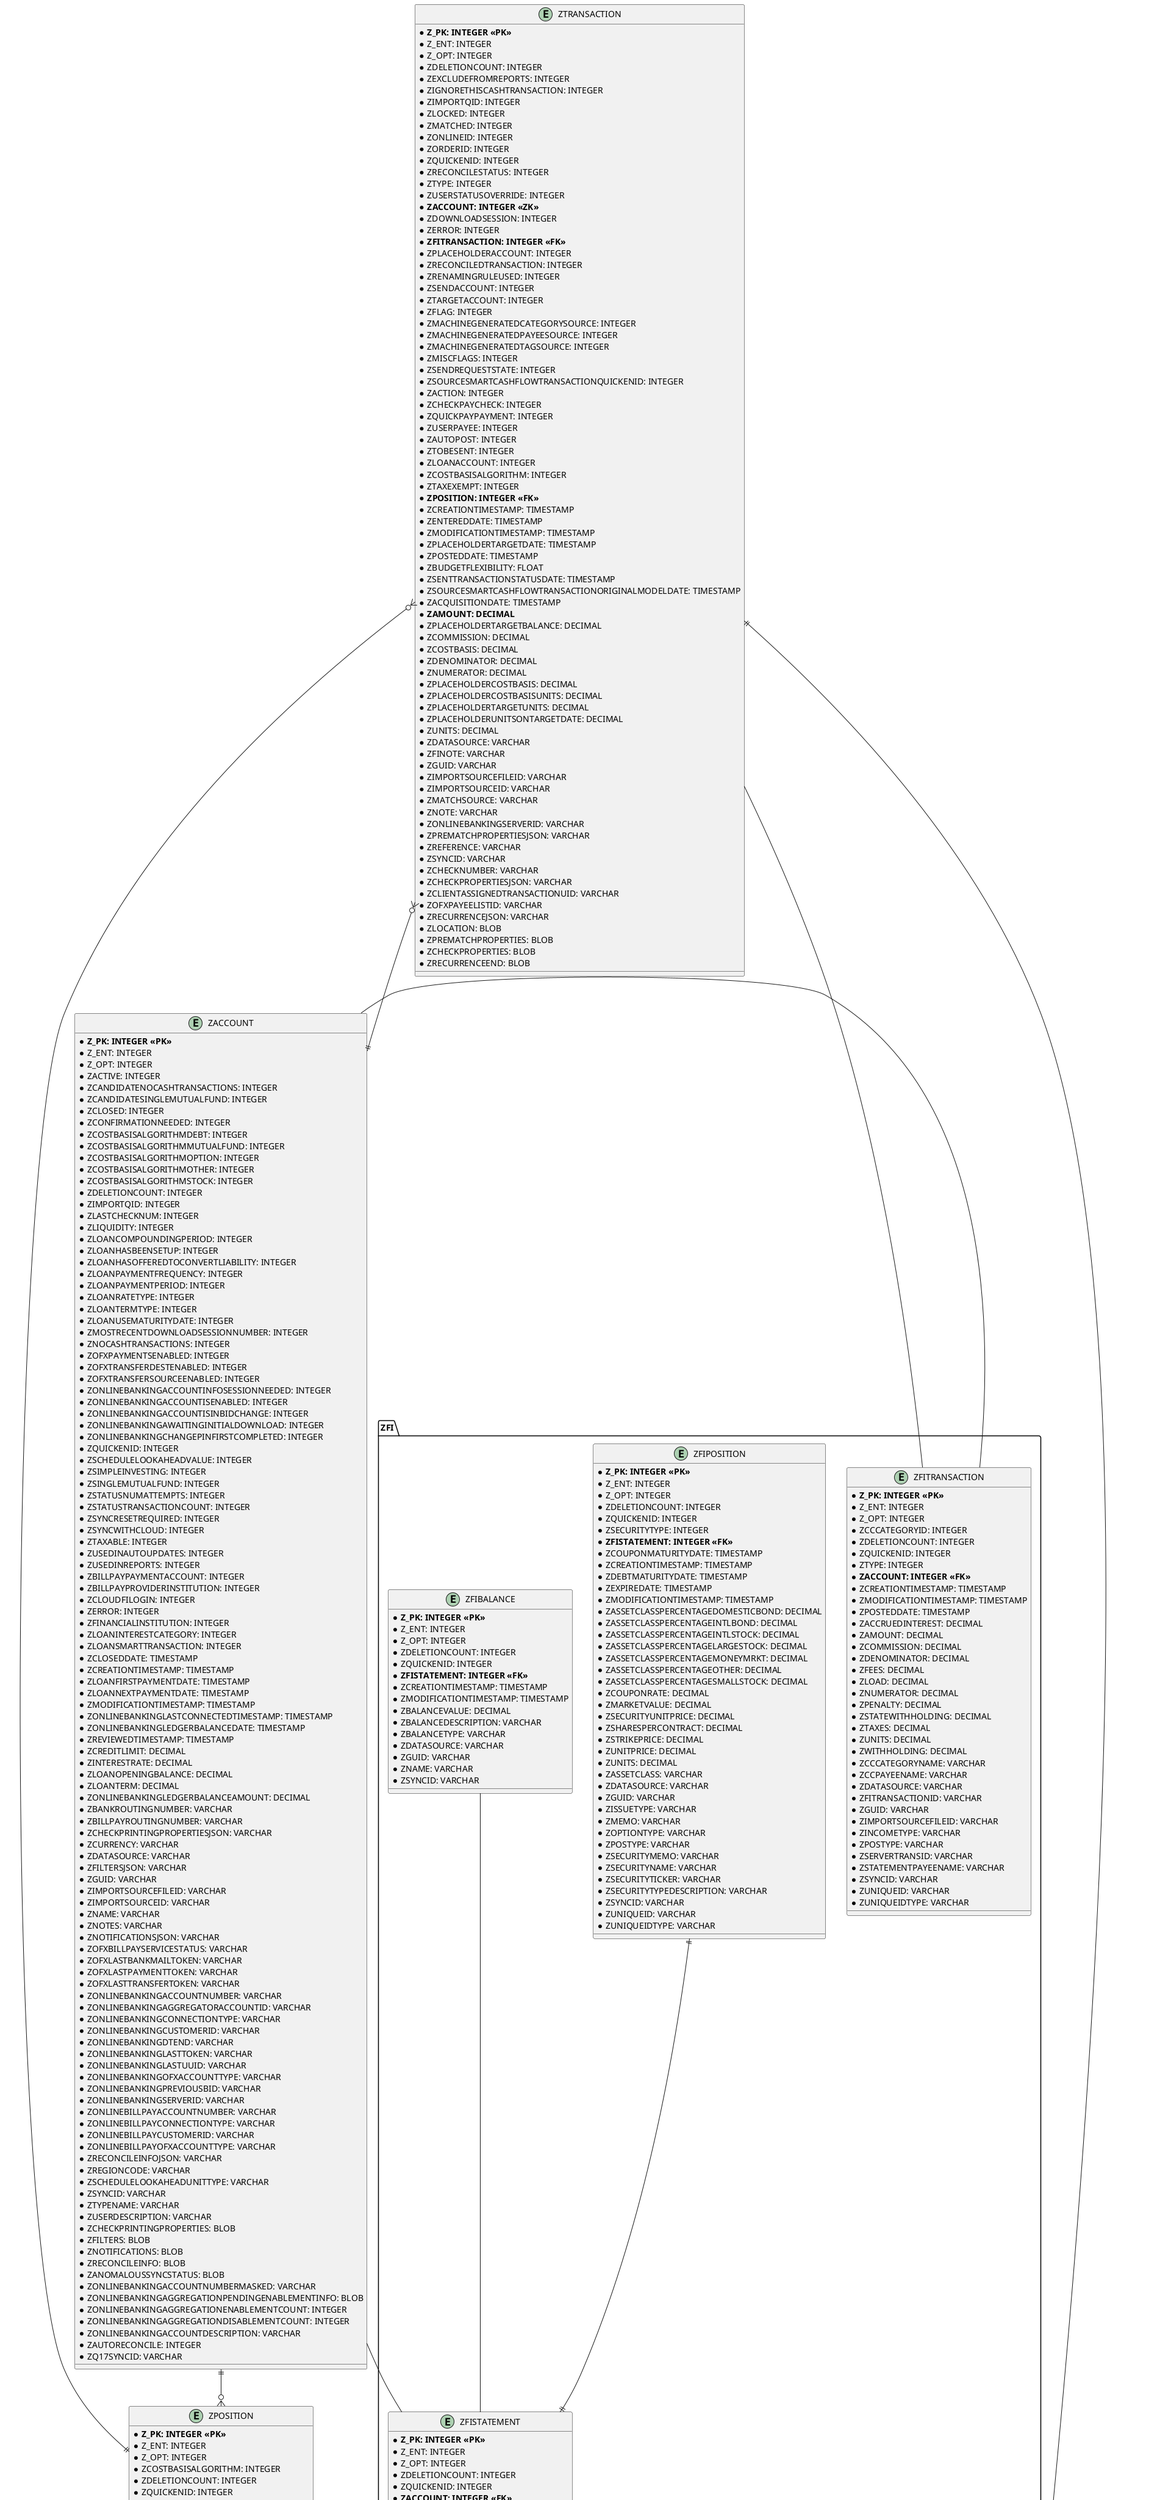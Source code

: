 @startuml Quicken ERM
' skinparam linetype ortho

entity "ZACCOUNT" {
  * **Z_PK: INTEGER <<PK>>**
  * Z_ENT: INTEGER
  * Z_OPT: INTEGER
  * ZACTIVE: INTEGER
  * ZCANDIDATENOCASHTRANSACTIONS: INTEGER
  * ZCANDIDATESINGLEMUTUALFUND: INTEGER
  * ZCLOSED: INTEGER
  * ZCONFIRMATIONNEEDED: INTEGER
  * ZCOSTBASISALGORITHMDEBT: INTEGER
  * ZCOSTBASISALGORITHMMUTUALFUND: INTEGER
  * ZCOSTBASISALGORITHMOPTION: INTEGER
  * ZCOSTBASISALGORITHMOTHER: INTEGER
  * ZCOSTBASISALGORITHMSTOCK: INTEGER
  * ZDELETIONCOUNT: INTEGER
  * ZIMPORTQID: INTEGER
  * ZLASTCHECKNUM: INTEGER
  * ZLIQUIDITY: INTEGER
  * ZLOANCOMPOUNDINGPERIOD: INTEGER
  * ZLOANHASBEENSETUP: INTEGER
  * ZLOANHASOFFEREDTOCONVERTLIABILITY: INTEGER
  * ZLOANPAYMENTFREQUENCY: INTEGER
  * ZLOANPAYMENTPERIOD: INTEGER
  * ZLOANRATETYPE: INTEGER
  * ZLOANTERMTYPE: INTEGER
  * ZLOANUSEMATURITYDATE: INTEGER
  * ZMOSTRECENTDOWNLOADSESSIONNUMBER: INTEGER
  * ZNOCASHTRANSACTIONS: INTEGER
  * ZOFXPAYMENTSENABLED: INTEGER
  * ZOFXTRANSFERDESTENABLED: INTEGER
  * ZOFXTRANSFERSOURCEENABLED: INTEGER
  * ZONLINEBANKINGACCOUNTINFOSESSIONNEEDED: INTEGER
  * ZONLINEBANKINGACCOUNTISENABLED: INTEGER
  * ZONLINEBANKINGACCOUNTISINBIDCHANGE: INTEGER
  * ZONLINEBANKINGAWAITINGINITIALDOWNLOAD: INTEGER
  * ZONLINEBANKINGCHANGEPINFIRSTCOMPLETED: INTEGER
  * ZQUICKENID: INTEGER
  * ZSCHEDULELOOKAHEADVALUE: INTEGER
  * ZSIMPLEINVESTING: INTEGER
  * ZSINGLEMUTUALFUND: INTEGER
  * ZSTATUSNUMATTEMPTS: INTEGER
  * ZSTATUSTRANSACTIONCOUNT: INTEGER
  * ZSYNCRESETREQUIRED: INTEGER
  * ZSYNCWITHCLOUD: INTEGER
  * ZTAXABLE: INTEGER
  * ZUSEDINAUTOUPDATES: INTEGER
  * ZUSEDINREPORTS: INTEGER
  * ZBILLPAYPAYMENTACCOUNT: INTEGER
  * ZBILLPAYPROVIDERINSTITUTION: INTEGER
  * ZCLOUDFILOGIN: INTEGER
  * ZERROR: INTEGER
  * ZFINANCIALINSTITUTION: INTEGER
  * ZLOANINTERESTCATEGORY: INTEGER
  * ZLOANSMARTTRANSACTION: INTEGER
  * ZCLOSEDDATE: TIMESTAMP
  * ZCREATIONTIMESTAMP: TIMESTAMP
  * ZLOANFIRSTPAYMENTDATE: TIMESTAMP
  * ZLOANNEXTPAYMENTDATE: TIMESTAMP
  * ZMODIFICATIONTIMESTAMP: TIMESTAMP
  * ZONLINEBANKINGLASTCONNECTEDTIMESTAMP: TIMESTAMP
  * ZONLINEBANKINGLEDGERBALANCEDATE: TIMESTAMP
  * ZREVIEWEDTIMESTAMP: TIMESTAMP
  * ZCREDITLIMIT: DECIMAL
  * ZINTERESTRATE: DECIMAL
  * ZLOANOPENINGBALANCE: DECIMAL
  * ZLOANTERM: DECIMAL
  * ZONLINEBANKINGLEDGERBALANCEAMOUNT: DECIMAL
  * ZBANKROUTINGNUMBER: VARCHAR
  * ZBILLPAYROUTINGNUMBER: VARCHAR
  * ZCHECKPRINTINGPROPERTIESJSON: VARCHAR
  * ZCURRENCY: VARCHAR
  * ZDATASOURCE: VARCHAR
  * ZFILTERSJSON: VARCHAR
  * ZGUID: VARCHAR
  * ZIMPORTSOURCEFILEID: VARCHAR
  * ZIMPORTSOURCEID: VARCHAR
  * ZNAME: VARCHAR
  * ZNOTES: VARCHAR
  * ZNOTIFICATIONSJSON: VARCHAR
  * ZOFXBILLPAYSERVICESTATUS: VARCHAR
  * ZOFXLASTBANKMAILTOKEN: VARCHAR
  * ZOFXLASTPAYMENTTOKEN: VARCHAR
  * ZOFXLASTTRANSFERTOKEN: VARCHAR
  * ZONLINEBANKINGACCOUNTNUMBER: VARCHAR
  * ZONLINEBANKINGAGGREGATORACCOUNTID: VARCHAR
  * ZONLINEBANKINGCONNECTIONTYPE: VARCHAR
  * ZONLINEBANKINGCUSTOMERID: VARCHAR
  * ZONLINEBANKINGDTEND: VARCHAR
  * ZONLINEBANKINGLASTTOKEN: VARCHAR
  * ZONLINEBANKINGLASTUUID: VARCHAR
  * ZONLINEBANKINGOFXACCOUNTTYPE: VARCHAR
  * ZONLINEBANKINGPREVIOUSBID: VARCHAR
  * ZONLINEBANKINGSERVERID: VARCHAR
  * ZONLINEBILLPAYACCOUNTNUMBER: VARCHAR
  * ZONLINEBILLPAYCONNECTIONTYPE: VARCHAR
  * ZONLINEBILLPAYCUSTOMERID: VARCHAR
  * ZONLINEBILLPAYOFXACCOUNTTYPE: VARCHAR
  * ZRECONCILEINFOJSON: VARCHAR
  * ZREGIONCODE: VARCHAR
  * ZSCHEDULELOOKAHEADUNITTYPE: VARCHAR
  * ZSYNCID: VARCHAR
  * ZTYPENAME: VARCHAR
  * ZUSERDESCRIPTION: VARCHAR
  * ZCHECKPRINTINGPROPERTIES: BLOB
  * ZFILTERS: BLOB
  * ZNOTIFICATIONS: BLOB
  * ZRECONCILEINFO: BLOB
  * ZANOMALOUSSYNCSTATUS: BLOB
  * ZONLINEBANKINGACCOUNTNUMBERMASKED: VARCHAR
  * ZONLINEBANKINGAGGREGATIONPENDINGENABLEMENTINFO: BLOB
  * ZONLINEBANKINGAGGREGATIONENABLEMENTCOUNT: INTEGER
  * ZONLINEBANKINGAGGREGATIONDISABLEMENTCOUNT: INTEGER
  * ZONLINEBANKINGACCOUNTDESCRIPTION: VARCHAR
  * ZAUTORECONCILE: INTEGER
  * ZQ17SYNCID: VARCHAR
}

entity "ZSECURITY" {
  * **Z_PK: INTEGER <<PK>>**
  * Z_ENT: INTEGER
  * Z_OPT: INTEGER
  * ZCOSTBASISALGORITHM: INTEGER
  * ZDEBTRATINGTYPE: INTEGER
  * ZDEBTTYPE: INTEGER
  * ZDELETIONCOUNT: INTEGER
  * ZHIDEINLISTS: INTEGER
  * ZINTERESTFREQUENCYTYPE: INTEGER
  * ZQUICKENID: INTEGER
  * ZSHOULDDOWNLOADQUOTES: INTEGER
  * ZTAXFREE: INTEGER
  * ZTYPE: INTEGER
  * ZWATCHLIST: INTEGER
  * ZCOUPONMATURITYDATE: TIMESTAMP
  * ZCREATIONTIMESTAMP: TIMESTAMP
  * ZDEBTCALLDATE: TIMESTAMP
  * ZDEBTMATURITYDATE: TIMESTAMP
  * ZEXPIREDATE: TIMESTAMP
  * ZLATESTQUOTEDATE: TIMESTAMP
  * ZMODIFICATIONTIMESTAMP: TIMESTAMP
  * ZMOSTRECENTQUOTEDOWNLOADTIMESTAMP: TIMESTAMP
  * ZASSETCLASSPERCENTAGEDOMESTICBOND: DECIMAL
  * ZASSETCLASSPERCENTAGEINTLBOND: DECIMAL
  * ZASSETCLASSPERCENTAGEINTLSTOCK: DECIMAL
  * ZASSETCLASSPERCENTAGELARGESTOCK: DECIMAL
  * ZASSETCLASSPERCENTAGEMONEYMRKT: DECIMAL
  * ZASSETCLASSPERCENTAGEOTHER: DECIMAL
  * ZASSETCLASSPERCENTAGESMALLSTOCK: DECIMAL
  * ZBACKLOADFEERATE: DECIMAL
  * ZCOUPONRATE: DECIMAL
  * ZDEBTMATURITYRATE: DECIMAL
  * ZFACEVALUEUNITPRICE: DECIMAL
  * ZLATESTCLOSINGPRICE: DECIMAL
  * ZLATESTPRICECHANGE: DECIMAL
  * ZLATESTPRICECHANGEPERCENT: DECIMAL
  * ZSHARESPERCONTRACT: DECIMAL
  * ZSTRIKEPRICE: DECIMAL
  * ZASSETCLASS: VARCHAR
  * ZDATASOURCE: VARCHAR
  * ZGOALSTRING: VARCHAR
  * ZGUID: VARCHAR
  * ZISSUETYPE: VARCHAR
  * ZNAME: VARCHAR
  * ZOPTIONTYPE: VARCHAR
  * ZSYNCID: VARCHAR
  * ZTICKER: VARCHAR
  * ZASSETMIXTUREDATAISUSERDEFINED: INTEGER
  * ZASSETCLASSPERCENTAGECASH: DECIMAL
}


entity "ZLOT" {
  * **Z_PK: INTEGER <<PK>>**
  * Z_ENT: INTEGER 
  * Z_OPT: INTEGER 
  * ZDELETIONCOUNT: INTEGER 
  * ZQUICKENID: INTEGER 
  * **ZPOSITION: INTEGER <<FK>>** 
  * ZACQUISITIONDATE: TIMESTAMP 
  * ZCREATIONTIMESTAMP: TIMESTAMP 
  * ZINITIALTRANSACTIONDATE: TIMESTAMP 
  * ZLATESTTRANSACTIONDATE: TIMESTAMP 
  * ZMODIFICATIONTIMESTAMP: TIMESTAMP 
  * ZINITIALCOSTBASIS: DECIMAL 
  * ZINITIALUNITS: DECIMAL 
  * ZLATESTCOSTBASIS: DECIMAL 
  * ZLATESTUNITS: DECIMAL 
  * ZDATASOURCE: VARCHAR 
  * ZGUID: VARCHAR 
  * ZSYNCID: VARCHAR
}

entity "ZLOTMOD" {
  * **Z_PK: INTEGER <<PK>>**
  * Z_ENT: INTEGER  
  * Z_OPT: INTEGER  
  * ZDELETIONCOUNT: INTEGER  
  * ZQUICKENID: INTEGER  
  * ZTERMTYPE: INTEGER  
  * ZTRANSACTIONQUICKENID: INTEGER  
  * **ZLOT: INTEGER <<FK>>**  
  * ZLOTASSIGNMENT: INTEGER  
  * **ZTRANSACTION: INTEGER <<FK>>**  
  * ZCREATIONTIMESTAMP: TIMESTAMP  
  * ZMODIFICATIONTIMESTAMP: TIMESTAMP  
  * ZTRANSACTIONDATE: TIMESTAMP (UNDEFINED) 
  * ZAFTERCOSTBASIS: DECIMAL  
  * ZAFTERPOSITIONCOSTBASIS: DECIMAL  
  * ZAFTERPOSITIONUNITSDECIMAL  
  * ZAFTERUNITS: DECIMAL  
  * ZBEFORECOSTBASIS: DECIMAL  
  * ZBEFOREUNITS: DECIMAL  
  * ZDATASOURCE: VARCHAR  
  * ZGUID: VARCHAR
  * ZSYNCID: VARCHAR
}

entity "ZPOSITION" {
  * **Z_PK: INTEGER <<PK>>**
  * Z_ENT: INTEGER  
  * Z_OPT: INTEGER  
  * ZCOSTBASISALGORITHM: INTEGER  
  * ZDELETIONCOUNT: INTEGER  
  * ZQUICKENID: INTEGER  
  * ZTYPE: INTEGER (UNKNOWN PURPOSE)
  * **ZACCOUNT: INTEGER <<FK>>**  
  * **ZSECURITY: INTEGER <<FK>>**  
  * ZCREATIONTIMESTAMP: TIMESTAMP  
  * ZMODIFICATIONTIMESTAMP: TIMESTAMP  
  * ZDATASOURCE: VARCHAR  
  * ZGUID: VARCHAR  
  * ZSYNCID: VARCHAR  
  * ZUNIQUEID: VARCHAR  
  * ZUNIQUEIDTYPE: VARCHAR  
}

entity "ZTRANSACTION" {
  * **Z_PK: INTEGER <<PK>>**
  * Z_ENT: INTEGER
  * Z_OPT: INTEGER
  * ZDELETIONCOUNT: INTEGER
  * ZEXCLUDEFROMREPORTS: INTEGER
  * ZIGNORETHISCASHTRANSACTION: INTEGER
  * ZIMPORTQID: INTEGER
  * ZLOCKED: INTEGER
  * ZMATCHED: INTEGER
  * ZONLINEID: INTEGER
  * ZORDERID: INTEGER
  * ZQUICKENID: INTEGER
  * ZRECONCILESTATUS: INTEGER
  * ZTYPE: INTEGER
  * ZUSERSTATUSOVERRIDE: INTEGER
  * **ZACCOUNT: INTEGER <<ZK>>**
  * ZDOWNLOADSESSION: INTEGER
  * ZERROR: INTEGER
  * **ZFITRANSACTION: INTEGER <<FK>>**
  * ZPLACEHOLDERACCOUNT: INTEGER
  * ZRECONCILEDTRANSACTION: INTEGER
  * ZRENAMINGRULEUSED: INTEGER
  * ZSENDACCOUNT: INTEGER
  * ZTARGETACCOUNT: INTEGER
  * ZFLAG: INTEGER
  * ZMACHINEGENERATEDCATEGORYSOURCE: INTEGER
  * ZMACHINEGENERATEDPAYEESOURCE: INTEGER
  * ZMACHINEGENERATEDTAGSOURCE: INTEGER
  * ZMISCFLAGS: INTEGER
  * ZSENDREQUESTSTATE: INTEGER
  * ZSOURCESMARTCASHFLOWTRANSACTIONQUICKENID: INTEGER
  * ZACTION: INTEGER
  * ZCHECKPAYCHECK: INTEGER
  * ZQUICKPAYPAYMENT: INTEGER
  * ZUSERPAYEE: INTEGER
  * ZAUTOPOST: INTEGER
  * ZTOBESENT: INTEGER
  * ZLOANACCOUNT: INTEGER
  * ZCOSTBASISALGORITHM: INTEGER
  * ZTAXEXEMPT: INTEGER
  * **ZPOSITION: INTEGER <<FK>>**
  * ZCREATIONTIMESTAMP: TIMESTAMP
  * ZENTEREDDATE: TIMESTAMP
  * ZMODIFICATIONTIMESTAMP: TIMESTAMP
  * ZPLACEHOLDERTARGETDATE: TIMESTAMP
  * ZPOSTEDDATE: TIMESTAMP
  * ZBUDGETFLEXIBILITY: FLOAT
  * ZSENTTRANSACTIONSTATUSDATE: TIMESTAMP
  * ZSOURCESMARTCASHFLOWTRANSACTIONORIGINALMODELDATE: TIMESTAMP
  * ZACQUISITIONDATE: TIMESTAMP
  * **ZAMOUNT: DECIMAL**
  * ZPLACEHOLDERTARGETBALANCE: DECIMAL
  * ZCOMMISSION: DECIMAL
  * ZCOSTBASIS: DECIMAL
  * ZDENOMINATOR: DECIMAL
  * ZNUMERATOR: DECIMAL
  * ZPLACEHOLDERCOSTBASIS: DECIMAL
  * ZPLACEHOLDERCOSTBASISUNITS: DECIMAL
  * ZPLACEHOLDERTARGETUNITS: DECIMAL
  * ZPLACEHOLDERUNITSONTARGETDATE: DECIMAL
  * ZUNITS: DECIMAL
  * ZDATASOURCE: VARCHAR
  * ZFINOTE: VARCHAR
  * ZGUID: VARCHAR
  * ZIMPORTSOURCEFILEID: VARCHAR
  * ZIMPORTSOURCEID: VARCHAR
  * ZMATCHSOURCE: VARCHAR
  * ZNOTE: VARCHAR
  * ZONLINEBANKINGSERVERID: VARCHAR
  * ZPREMATCHPROPERTIESJSON: VARCHAR
  * ZREFERENCE: VARCHAR
  * ZSYNCID: VARCHAR
  * ZCHECKNUMBER: VARCHAR
  * ZCHECKPROPERTIESJSON: VARCHAR
  * ZCLIENTASSIGNEDTRANSACTIONUID: VARCHAR
  * ZOFXPAYEELISTID: VARCHAR
  * ZRECURRENCEJSON: VARCHAR
  * ZLOCATION: BLOB
  * ZPREMATCHPROPERTIES: BLOB
  * ZCHECKPROPERTIES: BLOB
  * ZRECURRENCEEND: BLOB
}

package "ZFI" {
  entity "ZFITRANSACTION" {
    * **Z_PK: INTEGER <<PK>>**
    * Z_ENT: INTEGER
    * Z_OPT: INTEGER
    * ZCCCATEGORYID: INTEGER
    * ZDELETIONCOUNT: INTEGER
    * ZQUICKENID: INTEGER
    * ZTYPE: INTEGER
    * **ZACCOUNT: INTEGER <<FK>>**
    * ZCREATIONTIMESTAMP: TIMESTAMP
    * ZMODIFICATIONTIMESTAMP: TIMESTAMP
    * ZPOSTEDDATE: TIMESTAMP
    * ZACCRUEDINTEREST: DECIMAL
    * ZAMOUNT: DECIMAL
    * ZCOMMISSION: DECIMAL
    * ZDENOMINATOR: DECIMAL
    * ZFEES: DECIMAL
    * ZLOAD: DECIMAL
    * ZNUMERATOR: DECIMAL
    * ZPENALTY: DECIMAL
    * ZSTATEWITHHOLDING: DECIMAL
    * ZTAXES: DECIMAL
    * ZUNITS: DECIMAL
    * ZWITHHOLDING: DECIMAL
    * ZCCCATEGORYNAME: VARCHAR
    * ZCCPAYEENAME: VARCHAR
    * ZDATASOURCE: VARCHAR
    * ZFITRANSACTIONID: VARCHAR
    * ZGUID: VARCHAR
    * ZIMPORTSOURCEFILEID: VARCHAR
    * ZINCOMETYPE: VARCHAR
    * ZPOSTYPE: VARCHAR
    * ZSERVERTRANSID: VARCHAR
    * ZSTATEMENTPAYEENAME: VARCHAR
    * ZSYNCID: VARCHAR
    * ZUNIQUEID: VARCHAR
    * ZUNIQUEIDTYPE: VARCHAR
  }

  entity "ZFISTATEMENT" {
    * **Z_PK: INTEGER <<PK>>**
    * Z_ENT: INTEGER
    * Z_OPT: INTEGER
    * ZDELETIONCOUNT: INTEGER
    * ZQUICKENID: INTEGER
    * **ZACCOUNT: INTEGER <<FK>>**
    * ZCREATIONTIMESTAMP: TIMESTAMP
    * ZDATEASOF: TIMESTAMP
    * ZMODIFICATIONTIMESTAMP: TIMESTAMP
    * ZAVAILCASH: DECIMAL
    * ZMARGINBALANCE: DECIMAL
    * ZSHORTBALANCE: DECIMAL
    * ZDATASOURCE: VARCHAR
    * ZGUID: VARCHAR
    * ZSYNCID: VARCHAR
  }

  entity "ZFIPOSITION" {
    * **Z_PK: INTEGER <<PK>>**
    * Z_ENT: INTEGER
    * Z_OPT: INTEGER
    * ZDELETIONCOUNT: INTEGER
    * ZQUICKENID: INTEGER
    * ZSECURITYTYPE: INTEGER
    * **ZFISTATEMENT: INTEGER <<FK>>**
    * ZCOUPONMATURITYDATE: TIMESTAMP
    * ZCREATIONTIMESTAMP: TIMESTAMP
    * ZDEBTMATURITYDATE: TIMESTAMP
    * ZEXPIREDATE: TIMESTAMP
    * ZMODIFICATIONTIMESTAMP: TIMESTAMP
    * ZASSETCLASSPERCENTAGEDOMESTICBOND: DECIMAL
    * ZASSETCLASSPERCENTAGEINTLBOND: DECIMAL
    * ZASSETCLASSPERCENTAGEINTLSTOCK: DECIMAL
    * ZASSETCLASSPERCENTAGELARGESTOCK: DECIMAL
    * ZASSETCLASSPERCENTAGEMONEYMRKT: DECIMAL
    * ZASSETCLASSPERCENTAGEOTHER: DECIMAL
    * ZASSETCLASSPERCENTAGESMALLSTOCK: DECIMAL
    * ZCOUPONRATE: DECIMAL
    * ZMARKETVALUE: DECIMAL
    * ZSECURITYUNITPRICE: DECIMAL
    * ZSHARESPERCONTRACT: DECIMAL
    * ZSTRIKEPRICE: DECIMAL
    * ZUNITPRICE: DECIMAL
    * ZUNITS: DECIMAL
    * ZASSETCLASS: VARCHAR
    * ZDATASOURCE: VARCHAR
    * ZGUID: VARCHAR
    * ZISSUETYPE: VARCHAR
    * ZMEMO: VARCHAR
    * ZOPTIONTYPE: VARCHAR
    * ZPOSTYPE: VARCHAR
    * ZSECURITYMEMO: VARCHAR
    * ZSECURITYNAME: VARCHAR
    * ZSECURITYTICKER: VARCHAR
    * ZSECURITYTYPEDESCRIPTION: VARCHAR
    * ZSYNCID: VARCHAR
    * ZUNIQUEID: VARCHAR
    * ZUNIQUEIDTYPE: VARCHAR
  }

  entity "ZFIBALANCE" {
    * **Z_PK: INTEGER <<PK>>**
    * Z_ENT: INTEGER
    * Z_OPT: INTEGER
    * ZDELETIONCOUNT: INTEGER
    * ZQUICKENID: INTEGER
    * **ZFISTATEMENT: INTEGER <<FK>>**
    * ZCREATIONTIMESTAMP: TIMESTAMP
    * ZMODIFICATIONTIMESTAMP: TIMESTAMP
    * ZBALANCEVALUE: DECIMAL
    * ZBALANCEDESCRIPTION: VARCHAR
    * ZBALANCETYPE: VARCHAR
    * ZDATASOURCE: VARCHAR
    * ZGUID: VARCHAR
    * ZNAME: VARCHAR
    * ZSYNCID: VARCHAR
  }
}

ZFIBALANCE -- ZFISTATEMENT
ZFIPOSITION ||--|| ZFISTATEMENT
ZPOSITION }o--|| ZSECURITY
ZTRANSACTION }o--|| ZPOSITION
ZTRANSACTION }o--|| ZACCOUNT
ZTRANSACTION ||--|| ZLOTMOD
ZTRANSACTION -- ZFITRANSACTION
ZFITRANSACTION -- ZACCOUNT
ZACCOUNT ||--o{ ZPOSITION
ZACCOUNT -- ZFISTATEMENT
ZPOSITION ||--|{ ZLOT
ZLOT ||--o{ ZLOTMOD

@enduml